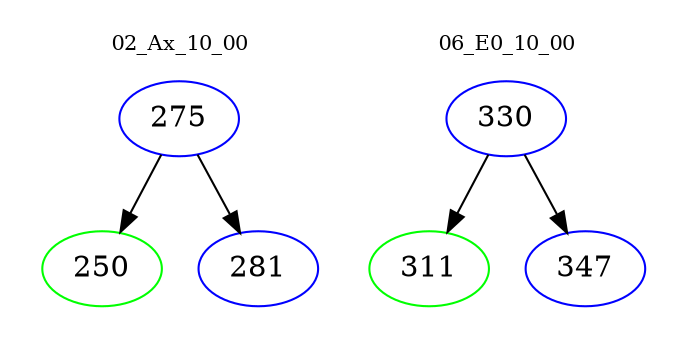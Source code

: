 digraph{
subgraph cluster_0 {
color = white
label = "02_Ax_10_00";
fontsize=10;
T0_275 [label="275", color="blue"]
T0_275 -> T0_250 [color="black"]
T0_250 [label="250", color="green"]
T0_275 -> T0_281 [color="black"]
T0_281 [label="281", color="blue"]
}
subgraph cluster_1 {
color = white
label = "06_E0_10_00";
fontsize=10;
T1_330 [label="330", color="blue"]
T1_330 -> T1_311 [color="black"]
T1_311 [label="311", color="green"]
T1_330 -> T1_347 [color="black"]
T1_347 [label="347", color="blue"]
}
}
